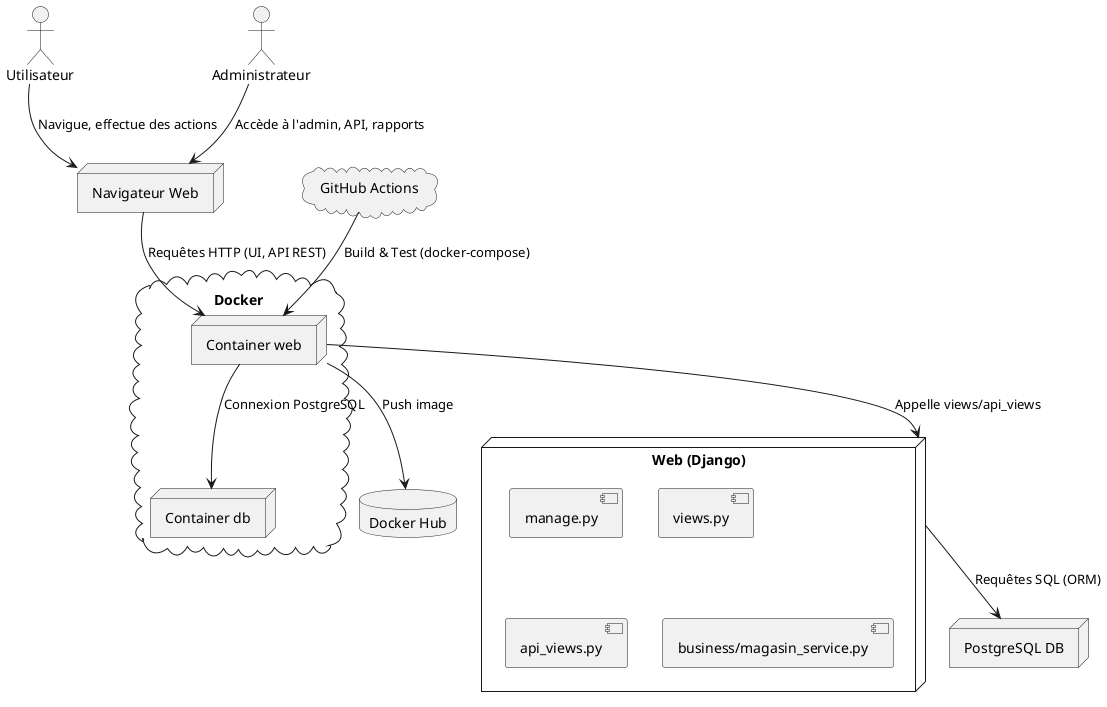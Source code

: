 @startuml
' Vue de processus : interactions et exécution des principaux processus

actor Utilisateur
actor Administrateur

node "Navigateur Web" as browser

node "Web (Django)" as web {
    [manage.py]
    [views.py]
    [api_views.py]
    [business/magasin_service.py]
}

node "PostgreSQL DB" as db

cloud "Docker" {
    node "Container web" as c_web
    node "Container db" as c_db
}

Utilisateur --> browser : Navigue, effectue des actions
Administrateur --> browser : Accède à l'admin, API, rapports

browser --> c_web : Requêtes HTTP (UI, API REST)
c_web --> web : Appelle views/api_views
web --> db : Requêtes SQL (ORM)
c_web --> c_db : Connexion PostgreSQL

' Processus de CI/CD
database "Docker Hub" as dockerhub
cloud "GitHub Actions" as gha

gha --> c_web : Build & Test (docker-compose)
c_web --> dockerhub : Push image

@enduml